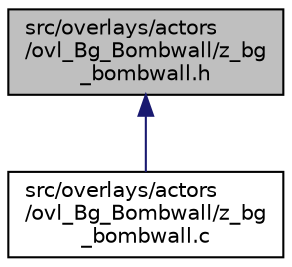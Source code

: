 digraph "src/overlays/actors/ovl_Bg_Bombwall/z_bg_bombwall.h"
{
 // LATEX_PDF_SIZE
  edge [fontname="Helvetica",fontsize="10",labelfontname="Helvetica",labelfontsize="10"];
  node [fontname="Helvetica",fontsize="10",shape=record];
  Node1 [label="src/overlays/actors\l/ovl_Bg_Bombwall/z_bg\l_bombwall.h",height=0.2,width=0.4,color="black", fillcolor="grey75", style="filled", fontcolor="black",tooltip=" "];
  Node1 -> Node2 [dir="back",color="midnightblue",fontsize="10",style="solid",fontname="Helvetica"];
  Node2 [label="src/overlays/actors\l/ovl_Bg_Bombwall/z_bg\l_bombwall.c",height=0.2,width=0.4,color="black", fillcolor="white", style="filled",URL="$d5/d77/z__bg__bombwall_8c.html",tooltip=" "];
}
